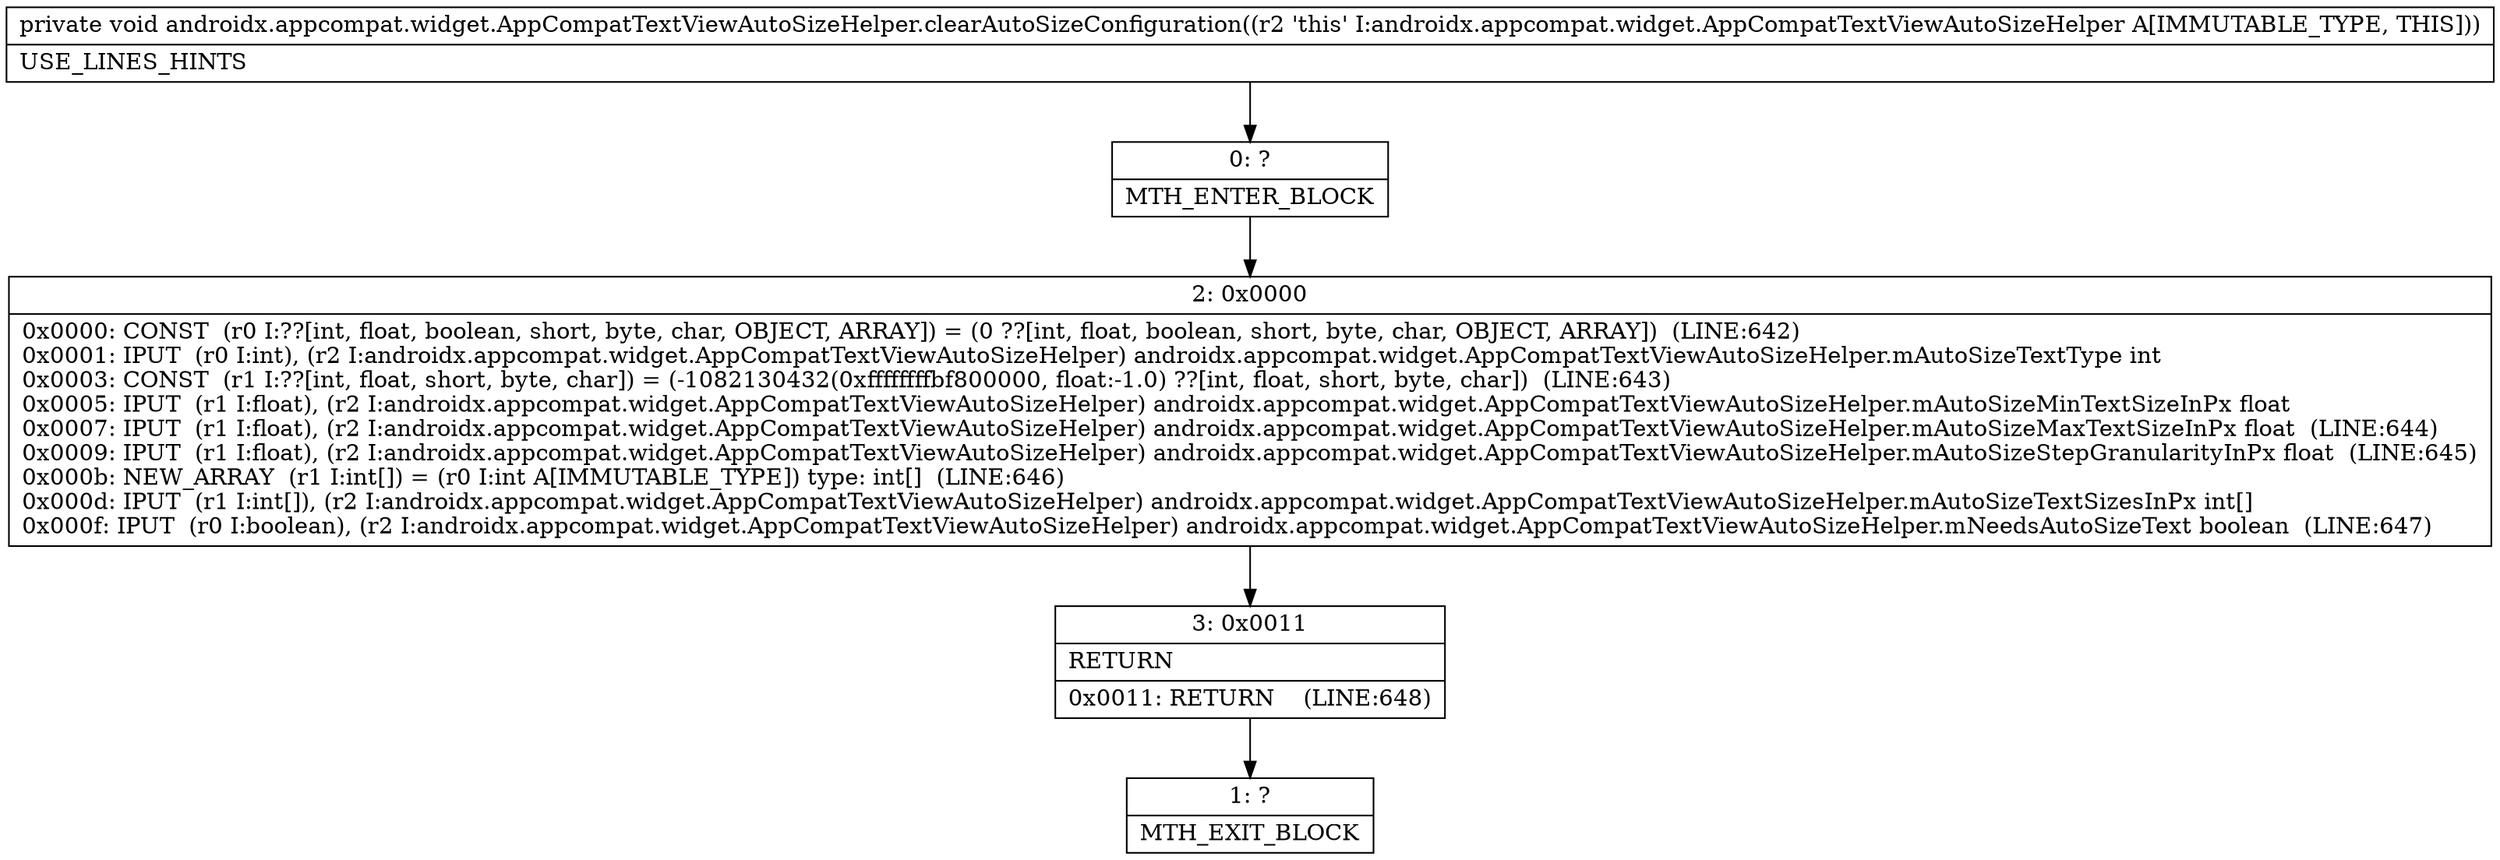 digraph "CFG forandroidx.appcompat.widget.AppCompatTextViewAutoSizeHelper.clearAutoSizeConfiguration()V" {
Node_0 [shape=record,label="{0\:\ ?|MTH_ENTER_BLOCK\l}"];
Node_2 [shape=record,label="{2\:\ 0x0000|0x0000: CONST  (r0 I:??[int, float, boolean, short, byte, char, OBJECT, ARRAY]) = (0 ??[int, float, boolean, short, byte, char, OBJECT, ARRAY])  (LINE:642)\l0x0001: IPUT  (r0 I:int), (r2 I:androidx.appcompat.widget.AppCompatTextViewAutoSizeHelper) androidx.appcompat.widget.AppCompatTextViewAutoSizeHelper.mAutoSizeTextType int \l0x0003: CONST  (r1 I:??[int, float, short, byte, char]) = (\-1082130432(0xffffffffbf800000, float:\-1.0) ??[int, float, short, byte, char])  (LINE:643)\l0x0005: IPUT  (r1 I:float), (r2 I:androidx.appcompat.widget.AppCompatTextViewAutoSizeHelper) androidx.appcompat.widget.AppCompatTextViewAutoSizeHelper.mAutoSizeMinTextSizeInPx float \l0x0007: IPUT  (r1 I:float), (r2 I:androidx.appcompat.widget.AppCompatTextViewAutoSizeHelper) androidx.appcompat.widget.AppCompatTextViewAutoSizeHelper.mAutoSizeMaxTextSizeInPx float  (LINE:644)\l0x0009: IPUT  (r1 I:float), (r2 I:androidx.appcompat.widget.AppCompatTextViewAutoSizeHelper) androidx.appcompat.widget.AppCompatTextViewAutoSizeHelper.mAutoSizeStepGranularityInPx float  (LINE:645)\l0x000b: NEW_ARRAY  (r1 I:int[]) = (r0 I:int A[IMMUTABLE_TYPE]) type: int[]  (LINE:646)\l0x000d: IPUT  (r1 I:int[]), (r2 I:androidx.appcompat.widget.AppCompatTextViewAutoSizeHelper) androidx.appcompat.widget.AppCompatTextViewAutoSizeHelper.mAutoSizeTextSizesInPx int[] \l0x000f: IPUT  (r0 I:boolean), (r2 I:androidx.appcompat.widget.AppCompatTextViewAutoSizeHelper) androidx.appcompat.widget.AppCompatTextViewAutoSizeHelper.mNeedsAutoSizeText boolean  (LINE:647)\l}"];
Node_3 [shape=record,label="{3\:\ 0x0011|RETURN\l|0x0011: RETURN    (LINE:648)\l}"];
Node_1 [shape=record,label="{1\:\ ?|MTH_EXIT_BLOCK\l}"];
MethodNode[shape=record,label="{private void androidx.appcompat.widget.AppCompatTextViewAutoSizeHelper.clearAutoSizeConfiguration((r2 'this' I:androidx.appcompat.widget.AppCompatTextViewAutoSizeHelper A[IMMUTABLE_TYPE, THIS]))  | USE_LINES_HINTS\l}"];
MethodNode -> Node_0;Node_0 -> Node_2;
Node_2 -> Node_3;
Node_3 -> Node_1;
}

